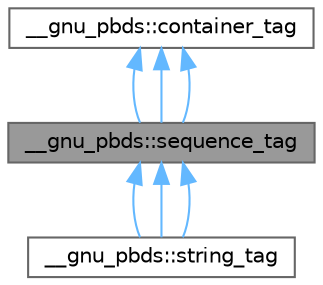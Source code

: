 digraph "__gnu_pbds::sequence_tag"
{
 // LATEX_PDF_SIZE
  bgcolor="transparent";
  edge [fontname=Helvetica,fontsize=10,labelfontname=Helvetica,labelfontsize=10];
  node [fontname=Helvetica,fontsize=10,shape=box,height=0.2,width=0.4];
  Node1 [id="Node000001",label="__gnu_pbds::sequence_tag",height=0.2,width=0.4,color="gray40", fillcolor="grey60", style="filled", fontcolor="black",tooltip="Basic sequence."];
  Node2 -> Node1 [id="edge13_Node000001_Node000002",dir="back",color="steelblue1",style="solid",tooltip=" "];
  Node2 [id="Node000002",label="__gnu_pbds::container_tag",height=0.2,width=0.4,color="gray40", fillcolor="white", style="filled",URL="$struct____gnu__pbds_1_1container__tag.html",tooltip="Base data structure tag."];
  Node2 -> Node1 [id="edge14_Node000001_Node000002",dir="back",color="steelblue1",style="solid",tooltip=" "];
  Node2 -> Node1 [id="edge15_Node000001_Node000002",dir="back",color="steelblue1",style="solid",tooltip=" "];
  Node1 -> Node3 [id="edge16_Node000001_Node000003",dir="back",color="steelblue1",style="solid",tooltip=" "];
  Node3 [id="Node000003",label="__gnu_pbds::string_tag",height=0.2,width=0.4,color="gray40", fillcolor="white", style="filled",URL="$struct____gnu__pbds_1_1string__tag.html",tooltip="Basic string container, inclusive of strings, ropes, etc."];
  Node1 -> Node3 [id="edge17_Node000001_Node000003",dir="back",color="steelblue1",style="solid",tooltip=" "];
  Node1 -> Node3 [id="edge18_Node000001_Node000003",dir="back",color="steelblue1",style="solid",tooltip=" "];
}

